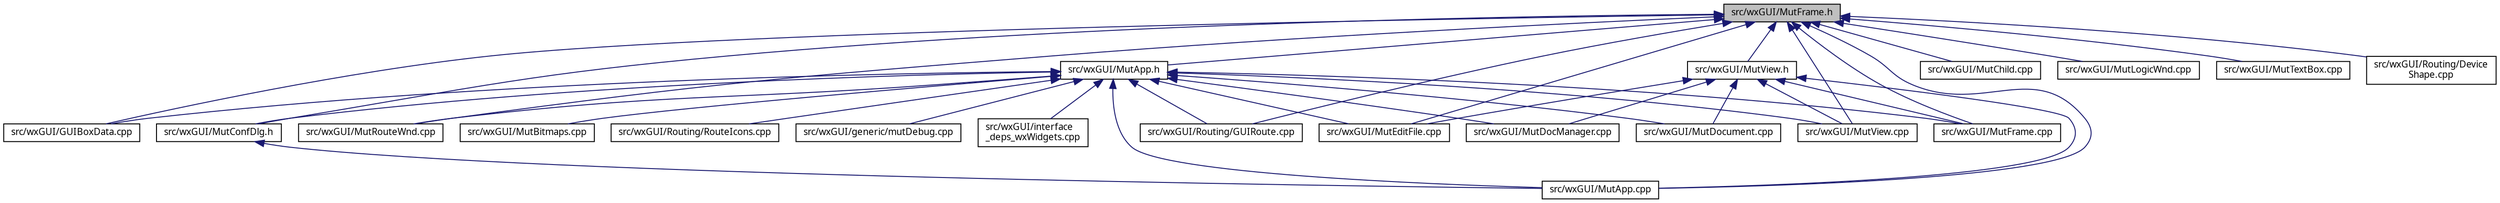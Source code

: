 digraph "src/wxGUI/MutFrame.h"
{
  edge [fontname="Sans",fontsize="10",labelfontname="Sans",labelfontsize="10"];
  node [fontname="Sans",fontsize="10",shape=record];
  Node122 [label="src/wxGUI/MutFrame.h",height=0.2,width=0.4,color="black", fillcolor="grey75", style="filled", fontcolor="black"];
  Node122 -> Node123 [dir="back",color="midnightblue",fontsize="10",style="solid",fontname="Sans"];
  Node123 [label="src/wxGUI/MutApp.h",height=0.2,width=0.4,color="black", fillcolor="white", style="filled",URL="$db/dc1/MutApp_8h.html"];
  Node123 -> Node124 [dir="back",color="midnightblue",fontsize="10",style="solid",fontname="Sans"];
  Node124 [label="src/wxGUI/generic/mutDebug.cpp",height=0.2,width=0.4,color="black", fillcolor="white", style="filled",URL="$d4/dc0/mutDebug_8cpp.html",tooltip="Some functions and classes to help to debug Mutabor. "];
  Node123 -> Node125 [dir="back",color="midnightblue",fontsize="10",style="solid",fontname="Sans"];
  Node125 [label="src/wxGUI/GUIBoxData.cpp",height=0.2,width=0.4,color="black", fillcolor="white", style="filled",URL="$d2/dd3/GUIBoxData_8cpp.html"];
  Node123 -> Node126 [dir="back",color="midnightblue",fontsize="10",style="solid",fontname="Sans"];
  Node126 [label="src/wxGUI/interface\l_deps_wxWidgets.cpp",height=0.2,width=0.4,color="black", fillcolor="white", style="filled",URL="$df/dff/interface__deps__wxWidgets_8cpp.html"];
  Node123 -> Node127 [dir="back",color="midnightblue",fontsize="10",style="solid",fontname="Sans"];
  Node127 [label="src/wxGUI/MutApp.cpp",height=0.2,width=0.4,color="black", fillcolor="white", style="filled",URL="$d5/d1c/MutApp_8cpp.html",tooltip="Mutabor Application. "];
  Node123 -> Node128 [dir="back",color="midnightblue",fontsize="10",style="solid",fontname="Sans"];
  Node128 [label="src/wxGUI/MutConfDlg.h",height=0.2,width=0.4,color="black", fillcolor="white", style="filled",URL="$d9/d8f/MutConfDlg_8h.html"];
  Node128 -> Node127 [dir="back",color="midnightblue",fontsize="10",style="solid",fontname="Sans"];
  Node123 -> Node129 [dir="back",color="midnightblue",fontsize="10",style="solid",fontname="Sans"];
  Node129 [label="src/wxGUI/MutBitmaps.cpp",height=0.2,width=0.4,color="black", fillcolor="white", style="filled",URL="$d7/db6/MutBitmaps_8cpp.html",tooltip="Mutabor Bitmaps. "];
  Node123 -> Node130 [dir="back",color="midnightblue",fontsize="10",style="solid",fontname="Sans"];
  Node130 [label="src/wxGUI/MutDocManager.cpp",height=0.2,width=0.4,color="black", fillcolor="white", style="filled",URL="$dd/db0/MutDocManager_8cpp.html"];
  Node123 -> Node131 [dir="back",color="midnightblue",fontsize="10",style="solid",fontname="Sans"];
  Node131 [label="src/wxGUI/MutDocument.cpp",height=0.2,width=0.4,color="black", fillcolor="white", style="filled",URL="$d6/d3b/MutDocument_8cpp.html",tooltip="Document/View Document class for Mutabor source files. "];
  Node123 -> Node132 [dir="back",color="midnightblue",fontsize="10",style="solid",fontname="Sans"];
  Node132 [label="src/wxGUI/MutEditFile.cpp",height=0.2,width=0.4,color="black", fillcolor="white", style="filled",URL="$d1/da4/MutEditFile_8cpp.html",tooltip="Mutabor Edit window for Mutabor-files. "];
  Node123 -> Node133 [dir="back",color="midnightblue",fontsize="10",style="solid",fontname="Sans"];
  Node133 [label="src/wxGUI/MutFrame.cpp",height=0.2,width=0.4,color="black", fillcolor="white", style="filled",URL="$dc/df3/MutFrame_8cpp.html",tooltip="Mutabor Frame. "];
  Node123 -> Node134 [dir="back",color="midnightblue",fontsize="10",style="solid",fontname="Sans"];
  Node134 [label="src/wxGUI/MutRouteWnd.cpp",height=0.2,width=0.4,color="black", fillcolor="white", style="filled",URL="$dc/def/MutRouteWnd_8cpp.html",tooltip="Routing window. "];
  Node123 -> Node135 [dir="back",color="midnightblue",fontsize="10",style="solid",fontname="Sans"];
  Node135 [label="src/wxGUI/MutView.cpp",height=0.2,width=0.4,color="black", fillcolor="white", style="filled",URL="$d8/d33/MutView_8cpp.html",tooltip="Document/View View class for Mutabor source files. "];
  Node123 -> Node136 [dir="back",color="midnightblue",fontsize="10",style="solid",fontname="Sans"];
  Node136 [label="src/wxGUI/Routing/GUIRoute.cpp",height=0.2,width=0.4,color="black", fillcolor="white", style="filled",URL="$d4/dee/GUIRoute_8cpp.html"];
  Node123 -> Node137 [dir="back",color="midnightblue",fontsize="10",style="solid",fontname="Sans"];
  Node137 [label="src/wxGUI/Routing/RouteIcons.cpp",height=0.2,width=0.4,color="black", fillcolor="white", style="filled",URL="$d1/d28/RouteIcons_8cpp.html",tooltip="Devices base classes. "];
  Node122 -> Node125 [dir="back",color="midnightblue",fontsize="10",style="solid",fontname="Sans"];
  Node122 -> Node127 [dir="back",color="midnightblue",fontsize="10",style="solid",fontname="Sans"];
  Node122 -> Node138 [dir="back",color="midnightblue",fontsize="10",style="solid",fontname="Sans"];
  Node138 [label="src/wxGUI/MutView.h",height=0.2,width=0.4,color="black", fillcolor="white", style="filled",URL="$d0/d9e/MutView_8h.html"];
  Node138 -> Node127 [dir="back",color="midnightblue",fontsize="10",style="solid",fontname="Sans"];
  Node138 -> Node130 [dir="back",color="midnightblue",fontsize="10",style="solid",fontname="Sans"];
  Node138 -> Node131 [dir="back",color="midnightblue",fontsize="10",style="solid",fontname="Sans"];
  Node138 -> Node132 [dir="back",color="midnightblue",fontsize="10",style="solid",fontname="Sans"];
  Node138 -> Node133 [dir="back",color="midnightblue",fontsize="10",style="solid",fontname="Sans"];
  Node138 -> Node135 [dir="back",color="midnightblue",fontsize="10",style="solid",fontname="Sans"];
  Node122 -> Node128 [dir="back",color="midnightblue",fontsize="10",style="solid",fontname="Sans"];
  Node122 -> Node139 [dir="back",color="midnightblue",fontsize="10",style="solid",fontname="Sans"];
  Node139 [label="src/wxGUI/MutChild.cpp",height=0.2,width=0.4,color="black", fillcolor="white", style="filled",URL="$da/d72/MutChild_8cpp.html"];
  Node122 -> Node132 [dir="back",color="midnightblue",fontsize="10",style="solid",fontname="Sans"];
  Node122 -> Node133 [dir="back",color="midnightblue",fontsize="10",style="solid",fontname="Sans"];
  Node122 -> Node140 [dir="back",color="midnightblue",fontsize="10",style="solid",fontname="Sans"];
  Node140 [label="src/wxGUI/MutLogicWnd.cpp",height=0.2,width=0.4,color="black", fillcolor="white", style="filled",URL="$df/d11/MutLogicWnd_8cpp.html",tooltip="Logic window. "];
  Node122 -> Node134 [dir="back",color="midnightblue",fontsize="10",style="solid",fontname="Sans"];
  Node122 -> Node141 [dir="back",color="midnightblue",fontsize="10",style="solid",fontname="Sans"];
  Node141 [label="src/wxGUI/MutTextBox.cpp",height=0.2,width=0.4,color="black", fillcolor="white", style="filled",URL="$df/d3c/MutTextBox_8cpp.html",tooltip="Textbox for Lists. "];
  Node122 -> Node135 [dir="back",color="midnightblue",fontsize="10",style="solid",fontname="Sans"];
  Node122 -> Node142 [dir="back",color="midnightblue",fontsize="10",style="solid",fontname="Sans"];
  Node142 [label="src/wxGUI/Routing/Device\lShape.cpp",height=0.2,width=0.4,color="black", fillcolor="white", style="filled",URL="$d9/d94/DeviceShape_8cpp.html",tooltip="Device shape base class for route window. "];
  Node122 -> Node136 [dir="back",color="midnightblue",fontsize="10",style="solid",fontname="Sans"];
}
